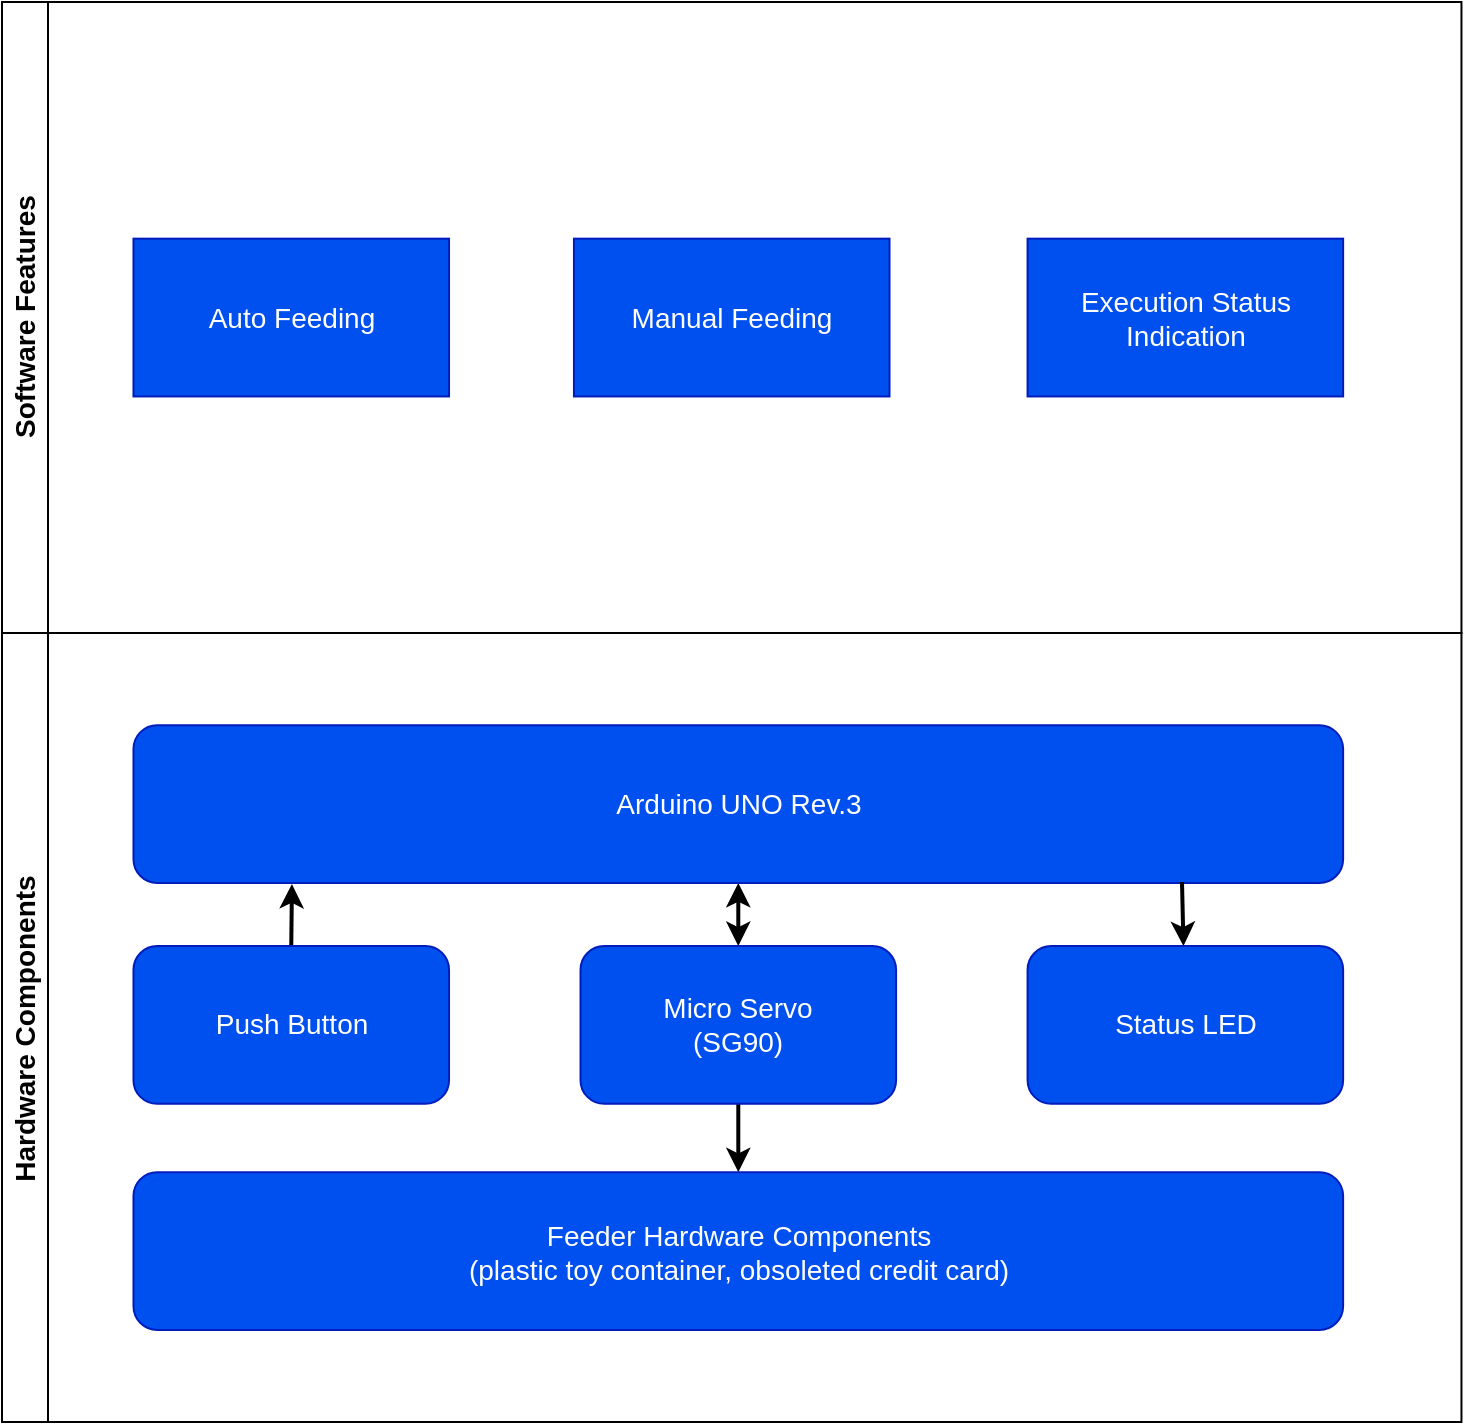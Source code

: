 <mxfile>
    <diagram id="iCbZnR2ins8FDUB22YtI" name="ページ1">
        <mxGraphModel dx="1359" dy="889" grid="1" gridSize="10" guides="1" tooltips="1" connect="1" arrows="1" fold="1" page="1" pageScale="1" pageWidth="1169" pageHeight="827" math="0" shadow="0">
            <root>
                <mxCell id="0"/>
                <mxCell id="1" parent="0"/>
                <mxCell id="34" value="" style="group;fillStyle=auto;fillColor=default;" parent="1" vertex="1" connectable="0">
                    <mxGeometry x="180" y="70" width="729.73" height="710" as="geometry"/>
                </mxCell>
                <mxCell id="31" value="&lt;font style=&quot;font-size: 14px;&quot;&gt;Software Features&lt;/font&gt;" style="swimlane;horizontal=0;whiteSpace=wrap;html=1;" parent="34" vertex="1">
                    <mxGeometry width="729.73" height="315.556" as="geometry">
                        <mxRectangle x="90" y="80" width="40" height="150" as="alternateBounds"/>
                    </mxGeometry>
                </mxCell>
                <mxCell id="27" value="Auto Feeding" style="rounded=0;whiteSpace=wrap;html=1;fontSize=14;fillColor=#0050ef;fontColor=#ffffff;strokeColor=#001DBC;" parent="31" vertex="1">
                    <mxGeometry x="65.741" y="118.333" width="157.779" height="78.889" as="geometry"/>
                </mxCell>
                <mxCell id="28" value="Manual Feeding" style="rounded=0;whiteSpace=wrap;html=1;fontSize=14;fillColor=#0050ef;fontColor=#ffffff;strokeColor=#001DBC;" parent="31" vertex="1">
                    <mxGeometry x="285.975" y="118.333" width="157.779" height="78.889" as="geometry"/>
                </mxCell>
                <mxCell id="29" value="Execution Status Indication" style="rounded=0;whiteSpace=wrap;html=1;fontSize=14;fillColor=#0050ef;fontColor=#ffffff;strokeColor=#001DBC;" parent="31" vertex="1">
                    <mxGeometry x="512.783" y="118.333" width="157.779" height="78.889" as="geometry"/>
                </mxCell>
                <mxCell id="33" value="&lt;font style=&quot;font-size: 14px;&quot;&gt;Hardware Components&lt;/font&gt;" style="swimlane;horizontal=0;whiteSpace=wrap;html=1;" parent="34" vertex="1">
                    <mxGeometry y="315.556" width="729.73" height="394.444" as="geometry">
                        <mxRectangle x="250" y="250" width="40" height="150" as="alternateBounds"/>
                    </mxGeometry>
                </mxCell>
                <mxCell id="37" style="edgeStyle=elbowEdgeStyle;elbow=vertical;html=1;exitX=0.5;exitY=1;exitDx=0;exitDy=0;entryX=0.5;entryY=0;entryDx=0;entryDy=0;fontSize=14;strokeWidth=2;startArrow=classic;startFill=1;" parent="33" source="16" target="17" edge="1">
                    <mxGeometry relative="1" as="geometry"/>
                </mxCell>
                <mxCell id="16" value="Arduino UNO Rev.3" style="rounded=1;whiteSpace=wrap;html=1;fillColor=#0050ef;fontColor=#ffffff;strokeColor=#001DBC;fontSize=14;" parent="33" vertex="1">
                    <mxGeometry x="65.741" y="46.019" width="604.821" height="78.889" as="geometry"/>
                </mxCell>
                <mxCell id="42" value="" style="edgeStyle=none;html=1;strokeWidth=2;fontSize=14;elbow=vertical;" parent="33" source="17" target="22" edge="1">
                    <mxGeometry relative="1" as="geometry"/>
                </mxCell>
                <mxCell id="17" value="Micro Servo&lt;br style=&quot;font-size: 14px;&quot;&gt;(SG90)" style="rounded=1;whiteSpace=wrap;html=1;fillColor=#0050ef;fontColor=#ffffff;strokeColor=#001DBC;fontSize=14;" parent="33" vertex="1">
                    <mxGeometry x="289.262" y="156.463" width="157.779" height="78.889" as="geometry"/>
                </mxCell>
                <mxCell id="41" value="" style="edgeStyle=none;html=1;strokeWidth=2;fontSize=14;elbow=vertical;" parent="33" target="20" edge="1">
                    <mxGeometry relative="1" as="geometry">
                        <mxPoint x="590" y="124.444" as="sourcePoint"/>
                    </mxGeometry>
                </mxCell>
                <mxCell id="20" value="Status LED" style="rounded=1;whiteSpace=wrap;html=1;fillColor=#0050ef;fontColor=#ffffff;strokeColor=#001DBC;fontSize=14;" parent="33" vertex="1">
                    <mxGeometry x="512.783" y="156.463" width="157.779" height="78.889" as="geometry"/>
                </mxCell>
                <mxCell id="40" style="edgeStyle=none;html=1;exitX=0.5;exitY=0;exitDx=0;exitDy=0;entryX=0.131;entryY=1.007;entryDx=0;entryDy=0;entryPerimeter=0;strokeWidth=2;fontSize=14;elbow=vertical;" parent="33" source="21" target="16" edge="1">
                    <mxGeometry relative="1" as="geometry"/>
                </mxCell>
                <mxCell id="21" value="Push Button" style="rounded=1;whiteSpace=wrap;html=1;fillColor=#0050ef;fontColor=#ffffff;strokeColor=#001DBC;fontSize=14;" parent="33" vertex="1">
                    <mxGeometry x="65.741" y="156.463" width="157.779" height="78.889" as="geometry"/>
                </mxCell>
                <mxCell id="22" value="Feeder Hardware Components&lt;br style=&quot;font-size: 14px;&quot;&gt;(plastic toy container, obsoleted credit card)" style="rounded=1;whiteSpace=wrap;html=1;fillColor=#0050ef;fontColor=#ffffff;strokeColor=#001DBC;fontSize=14;" parent="33" vertex="1">
                    <mxGeometry x="65.741" y="269.537" width="604.821" height="78.889" as="geometry"/>
                </mxCell>
            </root>
        </mxGraphModel>
    </diagram>
</mxfile>